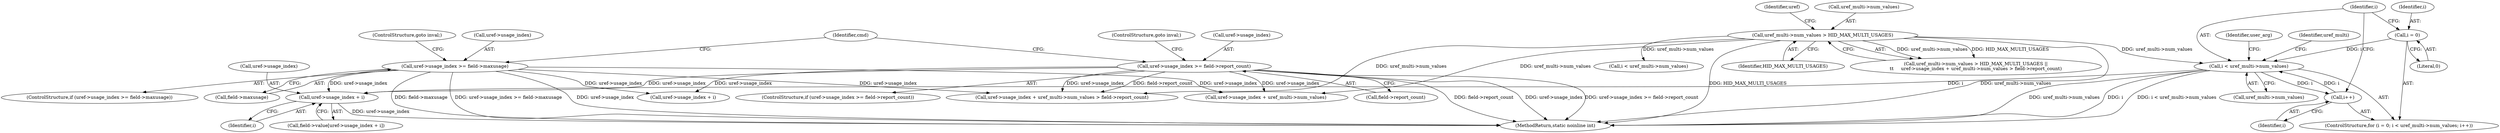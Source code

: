 digraph "0_linux_93a2001bdfd5376c3dc2158653034c20392d15c5@pointer" {
"1000445" [label="(Call,uref->usage_index + i)"];
"1000325" [label="(Call,uref->usage_index >= field->maxusage)"];
"1000335" [label="(Call,uref->usage_index >= field->report_count)"];
"1000428" [label="(Call,i < uref_multi->num_values)"];
"1000433" [label="(Call,i++)"];
"1000425" [label="(Call,i = 0)"];
"1000353" [label="(Call,uref_multi->num_values > HID_MAX_MULTI_USAGES)"];
"1000427" [label="(Literal,0)"];
"1000347" [label="(Identifier,cmd)"];
"1000446" [label="(Call,uref->usage_index)"];
"1000438" [label="(Identifier,uref_multi)"];
"1000339" [label="(Call,field->report_count)"];
"1000332" [label="(ControlStructure,goto inval;)"];
"1000326" [label="(Call,uref->usage_index)"];
"1000504" [label="(MethodReturn,static noinline int)"];
"1000335" [label="(Call,uref->usage_index >= field->report_count)"];
"1000334" [label="(ControlStructure,if (uref->usage_index >= field->report_count))"];
"1000329" [label="(Call,field->maxusage)"];
"1000354" [label="(Call,uref_multi->num_values)"];
"1000353" [label="(Call,uref_multi->num_values > HID_MAX_MULTI_USAGES)"];
"1000352" [label="(Call,uref_multi->num_values > HID_MAX_MULTI_USAGES ||\n\t\t     uref->usage_index + uref_multi->num_values > field->report_count)"];
"1000342" [label="(ControlStructure,goto inval;)"];
"1000445" [label="(Call,uref->usage_index + i)"];
"1000434" [label="(Identifier,i)"];
"1000425" [label="(Call,i = 0)"];
"1000476" [label="(Call,uref->usage_index + i)"];
"1000325" [label="(Call,uref->usage_index >= field->maxusage)"];
"1000428" [label="(Call,i < uref_multi->num_values)"];
"1000424" [label="(ControlStructure,for (i = 0; i < uref_multi->num_values; i++))"];
"1000357" [label="(Identifier,HID_MAX_MULTI_USAGES)"];
"1000359" [label="(Call,uref->usage_index + uref_multi->num_values)"];
"1000449" [label="(Identifier,i)"];
"1000433" [label="(Call,i++)"];
"1000324" [label="(ControlStructure,if (uref->usage_index >= field->maxusage))"];
"1000441" [label="(Call,field->value[uref->usage_index + i])"];
"1000452" [label="(Identifier,user_arg)"];
"1000358" [label="(Call,uref->usage_index + uref_multi->num_values > field->report_count)"];
"1000426" [label="(Identifier,i)"];
"1000464" [label="(Call,i < uref_multi->num_values)"];
"1000430" [label="(Call,uref_multi->num_values)"];
"1000429" [label="(Identifier,i)"];
"1000361" [label="(Identifier,uref)"];
"1000336" [label="(Call,uref->usage_index)"];
"1000445" -> "1000441"  [label="AST: "];
"1000445" -> "1000449"  [label="CFG: "];
"1000446" -> "1000445"  [label="AST: "];
"1000449" -> "1000445"  [label="AST: "];
"1000441" -> "1000445"  [label="CFG: "];
"1000445" -> "1000504"  [label="DDG: uref->usage_index"];
"1000325" -> "1000445"  [label="DDG: uref->usage_index"];
"1000335" -> "1000445"  [label="DDG: uref->usage_index"];
"1000428" -> "1000445"  [label="DDG: i"];
"1000325" -> "1000324"  [label="AST: "];
"1000325" -> "1000329"  [label="CFG: "];
"1000326" -> "1000325"  [label="AST: "];
"1000329" -> "1000325"  [label="AST: "];
"1000332" -> "1000325"  [label="CFG: "];
"1000347" -> "1000325"  [label="CFG: "];
"1000325" -> "1000504"  [label="DDG: uref->usage_index"];
"1000325" -> "1000504"  [label="DDG: field->maxusage"];
"1000325" -> "1000504"  [label="DDG: uref->usage_index >= field->maxusage"];
"1000325" -> "1000358"  [label="DDG: uref->usage_index"];
"1000325" -> "1000359"  [label="DDG: uref->usage_index"];
"1000325" -> "1000476"  [label="DDG: uref->usage_index"];
"1000335" -> "1000334"  [label="AST: "];
"1000335" -> "1000339"  [label="CFG: "];
"1000336" -> "1000335"  [label="AST: "];
"1000339" -> "1000335"  [label="AST: "];
"1000342" -> "1000335"  [label="CFG: "];
"1000347" -> "1000335"  [label="CFG: "];
"1000335" -> "1000504"  [label="DDG: field->report_count"];
"1000335" -> "1000504"  [label="DDG: uref->usage_index"];
"1000335" -> "1000504"  [label="DDG: uref->usage_index >= field->report_count"];
"1000335" -> "1000358"  [label="DDG: uref->usage_index"];
"1000335" -> "1000358"  [label="DDG: field->report_count"];
"1000335" -> "1000359"  [label="DDG: uref->usage_index"];
"1000335" -> "1000476"  [label="DDG: uref->usage_index"];
"1000428" -> "1000424"  [label="AST: "];
"1000428" -> "1000430"  [label="CFG: "];
"1000429" -> "1000428"  [label="AST: "];
"1000430" -> "1000428"  [label="AST: "];
"1000438" -> "1000428"  [label="CFG: "];
"1000452" -> "1000428"  [label="CFG: "];
"1000428" -> "1000504"  [label="DDG: i < uref_multi->num_values"];
"1000428" -> "1000504"  [label="DDG: uref_multi->num_values"];
"1000428" -> "1000504"  [label="DDG: i"];
"1000433" -> "1000428"  [label="DDG: i"];
"1000425" -> "1000428"  [label="DDG: i"];
"1000353" -> "1000428"  [label="DDG: uref_multi->num_values"];
"1000428" -> "1000433"  [label="DDG: i"];
"1000433" -> "1000424"  [label="AST: "];
"1000433" -> "1000434"  [label="CFG: "];
"1000434" -> "1000433"  [label="AST: "];
"1000429" -> "1000433"  [label="CFG: "];
"1000425" -> "1000424"  [label="AST: "];
"1000425" -> "1000427"  [label="CFG: "];
"1000426" -> "1000425"  [label="AST: "];
"1000427" -> "1000425"  [label="AST: "];
"1000429" -> "1000425"  [label="CFG: "];
"1000353" -> "1000352"  [label="AST: "];
"1000353" -> "1000357"  [label="CFG: "];
"1000354" -> "1000353"  [label="AST: "];
"1000357" -> "1000353"  [label="AST: "];
"1000361" -> "1000353"  [label="CFG: "];
"1000352" -> "1000353"  [label="CFG: "];
"1000353" -> "1000504"  [label="DDG: HID_MAX_MULTI_USAGES"];
"1000353" -> "1000504"  [label="DDG: uref_multi->num_values"];
"1000353" -> "1000352"  [label="DDG: uref_multi->num_values"];
"1000353" -> "1000352"  [label="DDG: HID_MAX_MULTI_USAGES"];
"1000353" -> "1000358"  [label="DDG: uref_multi->num_values"];
"1000353" -> "1000359"  [label="DDG: uref_multi->num_values"];
"1000353" -> "1000464"  [label="DDG: uref_multi->num_values"];
}
